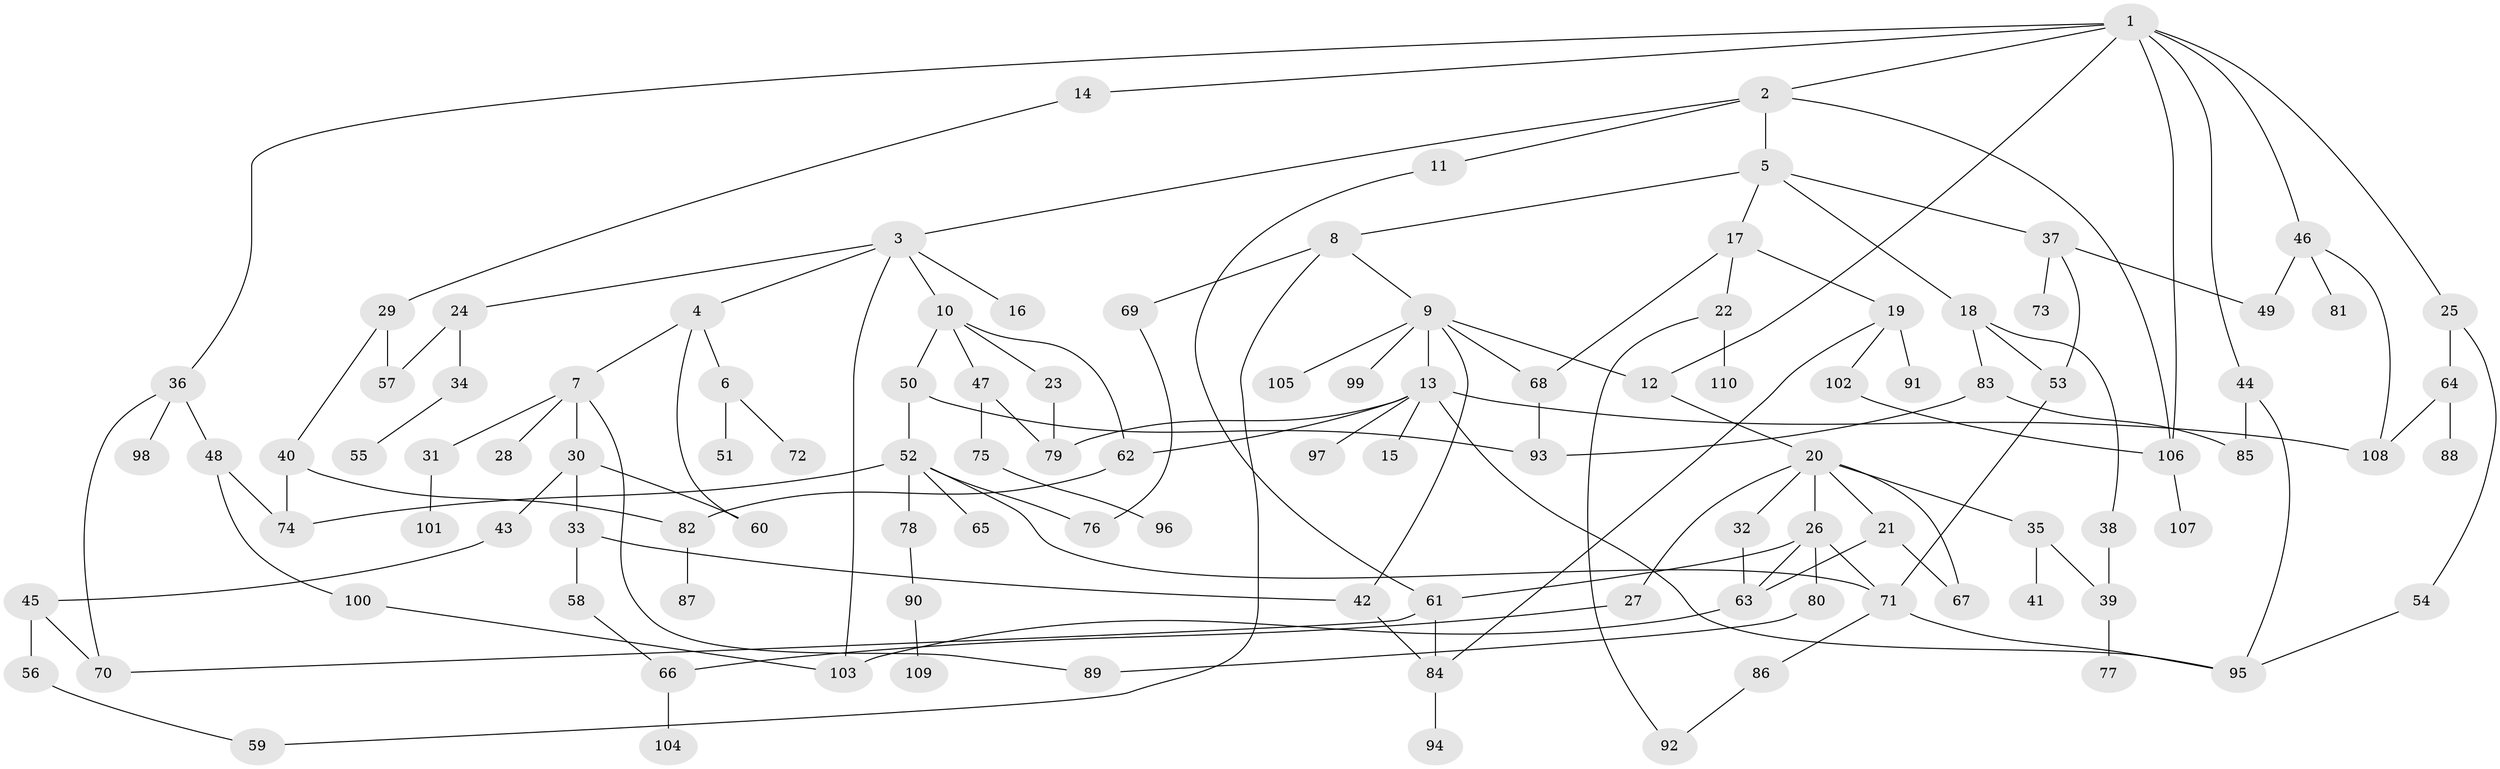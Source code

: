 // coarse degree distribution, {7: 0.02702702702702703, 6: 0.05405405405405406, 9: 0.013513513513513514, 4: 0.16216216216216217, 2: 0.17567567567567569, 5: 0.05405405405405406, 3: 0.25675675675675674, 8: 0.013513513513513514, 1: 0.24324324324324326}
// Generated by graph-tools (version 1.1) at 2025/23/03/03/25 07:23:34]
// undirected, 110 vertices, 150 edges
graph export_dot {
graph [start="1"]
  node [color=gray90,style=filled];
  1;
  2;
  3;
  4;
  5;
  6;
  7;
  8;
  9;
  10;
  11;
  12;
  13;
  14;
  15;
  16;
  17;
  18;
  19;
  20;
  21;
  22;
  23;
  24;
  25;
  26;
  27;
  28;
  29;
  30;
  31;
  32;
  33;
  34;
  35;
  36;
  37;
  38;
  39;
  40;
  41;
  42;
  43;
  44;
  45;
  46;
  47;
  48;
  49;
  50;
  51;
  52;
  53;
  54;
  55;
  56;
  57;
  58;
  59;
  60;
  61;
  62;
  63;
  64;
  65;
  66;
  67;
  68;
  69;
  70;
  71;
  72;
  73;
  74;
  75;
  76;
  77;
  78;
  79;
  80;
  81;
  82;
  83;
  84;
  85;
  86;
  87;
  88;
  89;
  90;
  91;
  92;
  93;
  94;
  95;
  96;
  97;
  98;
  99;
  100;
  101;
  102;
  103;
  104;
  105;
  106;
  107;
  108;
  109;
  110;
  1 -- 2;
  1 -- 12;
  1 -- 14;
  1 -- 25;
  1 -- 36;
  1 -- 44;
  1 -- 46;
  1 -- 106;
  2 -- 3;
  2 -- 5;
  2 -- 11;
  2 -- 106;
  3 -- 4;
  3 -- 10;
  3 -- 16;
  3 -- 24;
  3 -- 103;
  4 -- 6;
  4 -- 7;
  4 -- 60;
  5 -- 8;
  5 -- 17;
  5 -- 18;
  5 -- 37;
  6 -- 51;
  6 -- 72;
  7 -- 28;
  7 -- 30;
  7 -- 31;
  7 -- 89;
  8 -- 9;
  8 -- 69;
  8 -- 59;
  9 -- 13;
  9 -- 42;
  9 -- 99;
  9 -- 105;
  9 -- 68;
  9 -- 12;
  10 -- 23;
  10 -- 47;
  10 -- 50;
  10 -- 62;
  11 -- 61;
  12 -- 20;
  13 -- 15;
  13 -- 97;
  13 -- 108;
  13 -- 79;
  13 -- 95;
  13 -- 62;
  14 -- 29;
  17 -- 19;
  17 -- 22;
  17 -- 68;
  18 -- 38;
  18 -- 83;
  18 -- 53;
  19 -- 91;
  19 -- 102;
  19 -- 84;
  20 -- 21;
  20 -- 26;
  20 -- 27;
  20 -- 32;
  20 -- 35;
  20 -- 67;
  21 -- 63;
  21 -- 67;
  22 -- 92;
  22 -- 110;
  23 -- 79;
  24 -- 34;
  24 -- 57;
  25 -- 54;
  25 -- 64;
  26 -- 61;
  26 -- 80;
  26 -- 63;
  26 -- 71;
  27 -- 66;
  29 -- 40;
  29 -- 57;
  30 -- 33;
  30 -- 43;
  30 -- 60;
  31 -- 101;
  32 -- 63;
  33 -- 58;
  33 -- 42;
  34 -- 55;
  35 -- 41;
  35 -- 39;
  36 -- 48;
  36 -- 98;
  36 -- 70;
  37 -- 49;
  37 -- 53;
  37 -- 73;
  38 -- 39;
  39 -- 77;
  40 -- 82;
  40 -- 74;
  42 -- 84;
  43 -- 45;
  44 -- 85;
  44 -- 95;
  45 -- 56;
  45 -- 70;
  46 -- 81;
  46 -- 108;
  46 -- 49;
  47 -- 75;
  47 -- 79;
  48 -- 74;
  48 -- 100;
  50 -- 52;
  50 -- 93;
  52 -- 65;
  52 -- 71;
  52 -- 78;
  52 -- 74;
  52 -- 76;
  53 -- 71;
  54 -- 95;
  56 -- 59;
  58 -- 66;
  61 -- 70;
  61 -- 84;
  62 -- 82;
  63 -- 103;
  64 -- 88;
  64 -- 108;
  66 -- 104;
  68 -- 93;
  69 -- 76;
  71 -- 86;
  71 -- 95;
  75 -- 96;
  78 -- 90;
  80 -- 89;
  82 -- 87;
  83 -- 85;
  83 -- 93;
  84 -- 94;
  86 -- 92;
  90 -- 109;
  100 -- 103;
  102 -- 106;
  106 -- 107;
}

